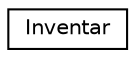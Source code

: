 digraph "Graphical Class Hierarchy"
{
  edge [fontname="Helvetica",fontsize="10",labelfontname="Helvetica",labelfontsize="10"];
  node [fontname="Helvetica",fontsize="10",shape=record];
  rankdir="LR";
  Node0 [label="Inventar",height=0.2,width=0.4,color="black", fillcolor="white", style="filled",URL="$class_inventar.html"];
}
